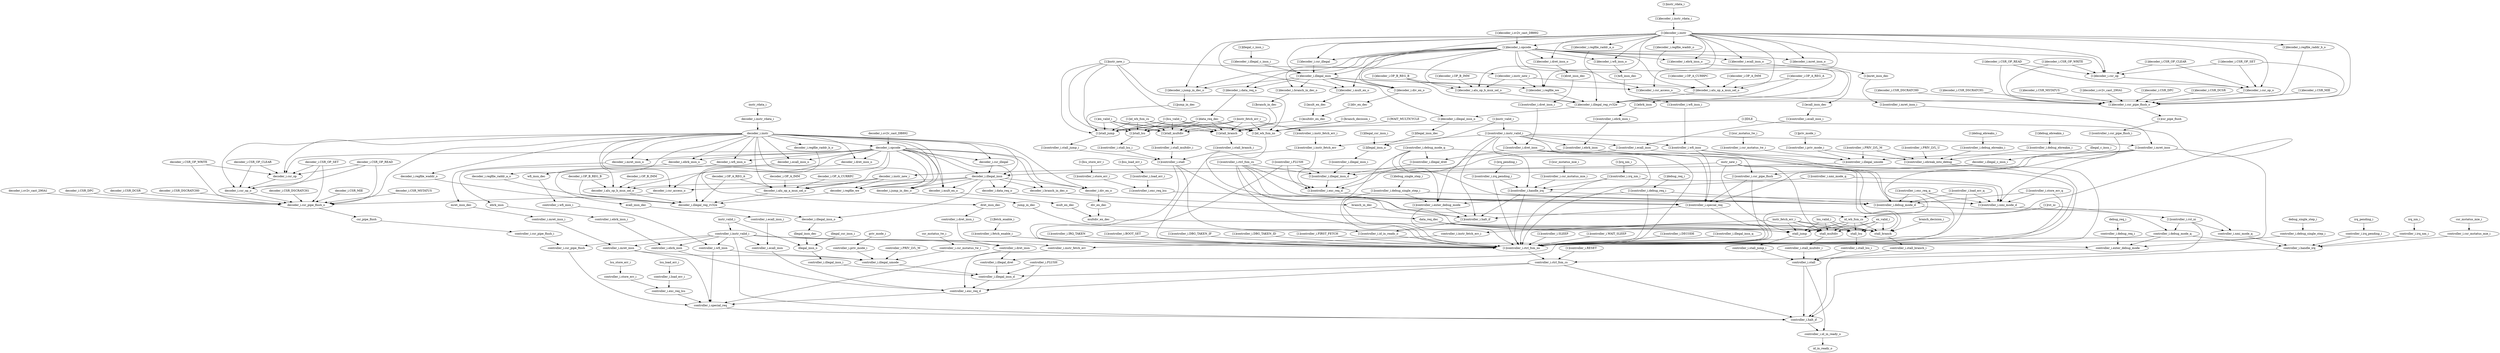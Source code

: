 strict digraph "" {
	"[1]decoder_i.regfile_waddr_o"	 [complexity=71,
		importance=0.276434041726,
		rank=0.00389343720741];
	"[1]decoder_i.illegal_reg_rv32e"	 [complexity=62,
		importance=0.274934106984,
		rank=0.00443442108039];
	"[1]decoder_i.regfile_waddr_o" -> "[1]decoder_i.illegal_reg_rv32e";
	"[1]controller_i.debug_mode_q"	 [complexity=17,
		importance=0.0498066041498,
		rank=0.00292980024411];
	"[1]controller_i.debug_mode_d"	 [complexity=15,
		importance=0.0470761135725,
		rank=0.0031384075715];
	"[1]controller_i.debug_mode_q" -> "[1]controller_i.debug_mode_d";
	"[1]controller_i.ctrl_fsm_ns"	 [complexity=28,
		importance=0.0727755193394,
		rank=0.00259912569069];
	"[1]controller_i.debug_mode_q" -> "[1]controller_i.ctrl_fsm_ns";
	"[1]controller_i.enter_debug_mode"	 [complexity=37,
		importance=0.324110128701,
		rank=0.00875973320814];
	"[1]controller_i.debug_mode_q" -> "[1]controller_i.enter_debug_mode";
	"[1]controller_i.handle_irq"	 [complexity=37,
		importance=0.245127755667,
		rank=0.00662507447749];
	"[1]controller_i.debug_mode_q" -> "[1]controller_i.handle_irq";
	"[1]controller_i.illegal_dret"	 [complexity=55,
		importance=0.258668557717,
		rank=0.00470306468576];
	"[1]controller_i.debug_mode_q" -> "[1]controller_i.illegal_dret";
	"decoder_i.OP_A_CURRPC"	 [complexity=54,
		importance=0.406688061658,
		rank=0.00753126040108];
	"decoder_i.alu_op_a_mux_sel_o"	 [complexity=42,
		importance=0.0675320164946,
		rank=0.00160790515463];
	"decoder_i.OP_A_CURRPC" -> "decoder_i.alu_op_a_mux_sel_o";
	"[1]decoder_i.csr_op"	 [complexity=60,
		importance=4.09798765953,
		rank=0.0682997943255];
	"[1]decoder_i.csr_op_o"	 [complexity=53,
		importance=1.36513318496,
		rank=0.0257572299049];
	"[1]decoder_i.csr_op" -> "[1]decoder_i.csr_op_o";
	"[1]controller_i.store_err_i"	 [complexity=45,
		importance=0.251857296783,
		rank=0.00559682881741];
	"[1]controller_i.exc_req_lsu"	 [complexity=42,
		importance=0.249613335911,
		rank=0.00594317466454];
	"[1]controller_i.store_err_i" -> "[1]controller_i.exc_req_lsu";
	multdiv_en_dec	 [complexity=15,
		importance=0.0451279390368,
		rank=0.00300852926912];
	stall_multdiv	 [complexity=13,
		importance=0.0424494781249,
		rank=0.00326534447115];
	multdiv_en_dec -> stall_multdiv;
	"decoder_i.data_req_o"	 [complexity=17,
		importance=0.0893767841277,
		rank=0.00525745788987];
	data_req_dec	 [complexity=17,
		importance=0.0876690793898,
		rank=0.00515700466999];
	"decoder_i.data_req_o" -> data_req_dec;
	"controller_i.stall"	 [complexity=8,
		importance=0.0372460388014,
		rank=0.00465575485017];
	"controller_i.id_in_ready_o"	 [complexity=0,
		importance=0.00538330832447,
		rank=0.0];
	"controller_i.stall" -> "controller_i.id_in_ready_o";
	"controller_i.halt_if"	 [complexity=3,
		importance=0.0100919367422,
		rank=0.00336397891407];
	"controller_i.stall" -> "controller_i.halt_if";
	"[1]controller_i.csr_mstatus_tw_i"	 [complexity=61,
		importance=0.262880793785,
		rank=0.00430952120959];
	"[1]controller_i.illegal_umode"	 [complexity=55,
		importance=0.260636832912,
		rank=0.0047388515075];
	"[1]controller_i.csr_mstatus_tw_i" -> "[1]controller_i.illegal_umode";
	branch_decision_i	 [complexity=15,
		importance=0.044380840393,
		rank=0.00295872269287];
	stall_branch	 [complexity=13,
		importance=0.0428848777026,
		rank=0.00329883674635];
	branch_decision_i -> stall_branch;
	"decoder_i.mret_insn_o"	 [complexity=35,
		importance=0.0583776595026,
		rank=0.00166793312865];
	mret_insn_dec	 [complexity=35,
		importance=0.0568708708538,
		rank=0.00162488202439];
	"decoder_i.mret_insn_o" -> mret_insn_dec;
	"[1]controller_i.store_err_q"	 [complexity=18,
		importance=0.0497140886166,
		rank=0.00276189381203];
	"[1]controller_i.store_err_q" -> "[1]controller_i.debug_mode_d";
	"[1]controller_i.nmi_mode_d"	 [complexity=16,
		importance=0.0387773228394,
		rank=0.00242358267747];
	"[1]controller_i.store_err_q" -> "[1]controller_i.nmi_mode_d";
	"[1]controller_i.store_err_q" -> "[1]controller_i.ctrl_fsm_ns";
	"[1]controller_i.ebrk_insn_i"	 [complexity=52,
		importance=0.25622131823,
		rank=0.00492733304288];
	"[1]controller_i.ebrk_insn"	 [complexity=49,
		importance=0.253600709998,
		rank=0.00517552469384];
	"[1]controller_i.ebrk_insn_i" -> "[1]controller_i.ebrk_insn";
	"[1]instr_valid_i"	 [complexity=19,
		importance=0.0533106417931,
		rank=0.00280582325227];
	"[1]controller_i.instr_valid_i"	 [complexity=19,
		importance=0.0518146791027,
		rank=0.00272708837383];
	"[1]instr_valid_i" -> "[1]controller_i.instr_valid_i";
	"[1]illegal_insn_o"	 [complexity=55,
		importance=0.264001673397,
		rank=0.0048000304254];
	"[1]instr_valid_i" -> "[1]illegal_insn_o";
	"[1]decoder_i.OP_B_IMM"	 [complexity=101,
		importance=10.855116156,
		rank=0.107476397584];
	"[1]decoder_i.alu_op_b_mux_sel_o"	 [complexity=71,
		importance=0.278297953675,
		rank=0.00391968948838];
	"[1]decoder_i.OP_B_IMM" -> "[1]decoder_i.alu_op_b_mux_sel_o";
	"controller_i.debug_mode_q"	 [complexity=13,
		importance=0.0448345548873,
		rank=0.00344881191441];
	"[1]controller_i.debug_mode_d" -> "controller_i.debug_mode_q";
	"decoder_i.CSR_DSCRATCH0"	 [complexity=28,
		importance=0.0622972010066,
		rank=0.00222490003595];
	"decoder_i.csr_pipe_flush_o"	 [complexity=16,
		importance=0.0608012383162,
		rank=0.00380007739476];
	"decoder_i.CSR_DSCRATCH0" -> "decoder_i.csr_pipe_flush_o";
	"decoder_i.CSR_DSCRATCH1"	 [complexity=28,
		importance=0.0622972010066,
		rank=0.00222490003595];
	"decoder_i.CSR_DSCRATCH1" -> "decoder_i.csr_pipe_flush_o";
	id_in_ready_o	 [complexity=0,
		importance=0.00227400324156,
		rank=0.0];
	"controller_i.store_err_i"	 [complexity=16,
		importance=0.0403527484898,
		rank=0.00252204678062];
	"controller_i.exc_req_lsu"	 [complexity=13,
		importance=0.0381087876174,
		rank=0.00293144520134];
	"controller_i.store_err_i" -> "controller_i.exc_req_lsu";
	"[1]controller_i.instr_valid_i" -> "[1]controller_i.ebrk_insn";
	"[1]controller_i.halt_if"	 [complexity=32,
		importance=0.08059345284,
		rank=0.00251854540125];
	"[1]controller_i.instr_valid_i" -> "[1]controller_i.halt_if";
	"[1]controller_i.instr_valid_i" -> "[1]controller_i.ctrl_fsm_ns";
	"[1]controller_i.wfi_insn"	 [complexity=61,
		importance=0.263505436661,
		rank=0.00431976125674];
	"[1]controller_i.instr_valid_i" -> "[1]controller_i.wfi_insn";
	"[1]controller_i.instr_valid_i" -> "[1]controller_i.enter_debug_mode";
	"[1]controller_i.ecall_insn"	 [complexity=49,
		importance=0.253600709998,
		rank=0.00517552469384];
	"[1]controller_i.instr_valid_i" -> "[1]controller_i.ecall_insn";
	"[1]controller_i.csr_pipe_flush"	 [complexity=42,
		importance=0.251022922946,
		rank=0.00597673626062];
	"[1]controller_i.instr_valid_i" -> "[1]controller_i.csr_pipe_flush";
	"[1]controller_i.instr_fetch_err"	 [complexity=49,
		importance=0.253058079335,
		rank=0.00516445059867];
	"[1]controller_i.instr_valid_i" -> "[1]controller_i.instr_fetch_err";
	"[1]controller_i.mret_insn"	 [complexity=16,
		importance=0.0499447173213,
		rank=0.00312154483258];
	"[1]controller_i.instr_valid_i" -> "[1]controller_i.mret_insn";
	"[1]controller_i.dret_insn"	 [complexity=16,
		importance=0.0499447173213,
		rank=0.00312154483258];
	"[1]controller_i.instr_valid_i" -> "[1]controller_i.dret_insn";
	"[1]decoder_i.illegal_insn"	 [complexity=45,
		importance=0.261868937371,
		rank=0.00581930971935];
	"[1]decoder_i.regfile_we"	 [complexity=71,
		importance=0.276916808903,
		rank=0.00390023674512];
	"[1]decoder_i.illegal_insn" -> "[1]decoder_i.regfile_we";
	"[1]decoder_i.csr_access_o"	 [complexity=53,
		importance=0.81863736945,
		rank=0.0154459881028];
	"[1]decoder_i.illegal_insn" -> "[1]decoder_i.csr_access_o";
	"[1]decoder_i.branch_in_dec_o"	 [complexity=44,
		importance=0.258442661849,
		rank=0.0058736968602];
	"[1]decoder_i.illegal_insn" -> "[1]decoder_i.branch_in_dec_o";
	"[1]decoder_i.illegal_insn_o"	 [complexity=59,
		importance=0.269902936269,
		rank=0.00457462603845];
	"[1]decoder_i.illegal_insn" -> "[1]decoder_i.illegal_insn_o";
	"[1]decoder_i.jump_in_dec_o"	 [complexity=44,
		importance=0.258210386909,
		rank=0.00586841788428];
	"[1]decoder_i.illegal_insn" -> "[1]decoder_i.jump_in_dec_o";
	"[1]decoder_i.mult_en_o"	 [complexity=47,
		importance=0.26073560885,
		rank=0.00554756614575];
	"[1]decoder_i.illegal_insn" -> "[1]decoder_i.mult_en_o";
	"[1]decoder_i.data_req_o"	 [complexity=46,
		importance=0.512385880715,
		rank=0.0111388234938];
	"[1]decoder_i.illegal_insn" -> "[1]decoder_i.data_req_o";
	"[1]decoder_i.div_en_o"	 [complexity=47,
		importance=0.26073560885,
		rank=0.00554756614575];
	"[1]decoder_i.illegal_insn" -> "[1]decoder_i.div_en_o";
	"controller_i.special_req"	 [complexity=6,
		importance=0.0355843721985,
		rank=0.00593072869974];
	"controller_i.exc_req_lsu" -> "controller_i.special_req";
	"controller_i.instr_valid_i"	 [complexity=13,
		importance=0.0439740260915,
		rank=0.00338261739165];
	"controller_i.wfi_insn"	 [complexity=32,
		importance=0.0520008883676,
		rank=0.00162502776149];
	"controller_i.instr_valid_i" -> "controller_i.wfi_insn";
	"controller_i.enter_debug_mode"	 [complexity=8,
		importance=0.04210406431,
		rank=0.00526300803875];
	"controller_i.instr_valid_i" -> "controller_i.enter_debug_mode";
	"controller_i.csr_pipe_flush"	 [complexity=13,
		importance=0.0395183746527,
		rank=0.00303987497328];
	"controller_i.instr_valid_i" -> "controller_i.csr_pipe_flush";
	"controller_i.ecall_insn"	 [complexity=20,
		importance=0.0420961617047,
		rank=0.00210480808523];
	"controller_i.instr_valid_i" -> "controller_i.ecall_insn";
	"controller_i.mret_insn"	 [complexity=32,
		importance=0.0520008883676,
		rank=0.00162502776149];
	"controller_i.instr_valid_i" -> "controller_i.mret_insn";
	"controller_i.ebrk_insn"	 [complexity=20,
		importance=0.0420961617047,
		rank=0.00210480808523];
	"controller_i.instr_valid_i" -> "controller_i.ebrk_insn";
	"controller_i.dret_insn"	 [complexity=29,
		importance=0.0500326131719,
		rank=0.00172526252317];
	"controller_i.instr_valid_i" -> "controller_i.dret_insn";
	"controller_i.instr_valid_i" -> "controller_i.halt_if";
	"controller_i.instr_fetch_err"	 [complexity=20,
		importance=0.0415535310412,
		rank=0.00207767655206];
	"controller_i.instr_valid_i" -> "controller_i.instr_fetch_err";
	"controller_i.ebrk_insn_i"	 [complexity=23,
		importance=0.0447167699364,
		rank=0.00194420738854];
	"controller_i.ebrk_insn_i" -> "controller_i.ebrk_insn";
	"controller_i.csr_mstatus_mie_i"	 [complexity=14,
		importance=0.0358671682461,
		rank=0.00256194058901];
	"controller_i.handle_irq"	 [complexity=8,
		importance=0.0336232073737,
		rank=0.00420290092171];
	"controller_i.csr_mstatus_mie_i" -> "controller_i.handle_irq";
	"[1]controller_i.RESET"	 [complexity=28,
		importance=0.0576010532699,
		rank=0.00205718047393];
	"controller_i.ctrl_fsm_cs"	 [complexity=26,
		importance=0.0561050905795,
		rank=0.00215788809921];
	"[1]controller_i.RESET" -> "controller_i.ctrl_fsm_cs";
	"decoder_i.csr_illegal"	 [complexity=18,
		importance=0.0518711777263,
		rank=0.0028817320959];
	"decoder_i.illegal_insn"	 [complexity=16,
		importance=0.0503643890774,
		rank=0.00314777431734];
	"decoder_i.csr_illegal" -> "decoder_i.illegal_insn";
	"[1]instr_rdata_i"	 [complexity=25,
		importance=0.0643662764219,
		rank=0.00257465105688];
	"[1]decoder_i.instr_rdata_i"	 [complexity=25,
		importance=0.0628703137315,
		rank=0.00251481254926];
	"[1]instr_rdata_i" -> "[1]decoder_i.instr_rdata_i";
	"[1]instr_new_i"	 [complexity=44,
		importance=0.255660123741,
		rank=0.00581045735774];
	"[1]stall_multdiv"	 [complexity=42,
		importance=0.253954026418,
		rank=0.00604652443853];
	"[1]instr_new_i" -> "[1]stall_multdiv";
	"[1]decoder_i.instr_new_i"	 [complexity=74,
		importance=1.67132305306,
		rank=0.022585446663];
	"[1]instr_new_i" -> "[1]decoder_i.instr_new_i";
	"[1]stall_lsu"	 [complexity=42,
		importance=0.253372563782,
		rank=0.00603268009005];
	"[1]instr_new_i" -> "[1]stall_lsu";
	"[1]stall_jump"	 [complexity=42,
		importance=0.25416416105,
		rank=0.00605152764405];
	"[1]instr_new_i" -> "[1]stall_jump";
	"[1]id_wb_fsm_ns"	 [complexity=16,
		importance=0.0932858301382,
		rank=0.00583036438364];
	"[1]instr_new_i" -> "[1]id_wb_fsm_ns";
	"[1]stall_branch"	 [complexity=42,
		importance=0.254389425996,
		rank=0.00605689109514];
	"[1]instr_new_i" -> "[1]stall_branch";
	"controller_i.stall_branch_i"	 [complexity=13,
		importance=0.040122944355,
		rank=0.003086380335];
	"controller_i.stall_branch_i" -> "controller_i.stall";
	"[1]controller_i.mret_insn_i"	 [complexity=19,
		importance=0.052565325553,
		rank=0.00276659608174];
	"[1]controller_i.mret_insn_i" -> "[1]controller_i.mret_insn";
	"[1]decoder_i.OP_A_CURRPC"	 [complexity=83,
		importance=1.67571535142,
		rank=0.0201893415834];
	"[1]decoder_i.alu_op_a_mux_sel_o"	 [complexity=71,
		importance=0.279036564788,
		rank=0.0039300924618];
	"[1]decoder_i.OP_A_CURRPC" -> "[1]decoder_i.alu_op_a_mux_sel_o";
	"decoder_i.div_en_o"	 [complexity=18,
		importance=0.049231060557,
		rank=0.00273505891983];
	div_en_dec	 [complexity=18,
		importance=0.0474929823399,
		rank=0.00263849901888];
	"decoder_i.div_en_o" -> div_en_dec;
	"decoder_i.CSR_OP_CLEAR"	 [complexity=33,
		importance=0.92691539782,
		rank=0.0280883453885];
	"decoder_i.csr_op"	 [complexity=31,
		importance=0.92541943513,
		rank=0.0298522398429];
	"decoder_i.CSR_OP_CLEAR" -> "decoder_i.csr_op";
	"decoder_i.csr_op_o"	 [complexity=24,
		importance=0.307610443491,
		rank=0.0128171018121];
	"decoder_i.CSR_OP_CLEAR" -> "decoder_i.csr_op_o";
	debug_req_i	 [complexity=13,
		importance=0.0458439878729,
		rank=0.00352646060561];
	"controller_i.debug_req_i"	 [complexity=13,
		importance=0.0443480251825,
		rank=0.0034113865525];
	debug_req_i -> "controller_i.debug_req_i";
	"[1]controller_i.stall_multdiv_i"	 [complexity=42,
		importance=0.251482403228,
		rank=0.00598767626733];
	"[1]stall_multdiv" -> "[1]controller_i.stall_multdiv_i";
	"[1]mret_insn_dec"	 [complexity=19,
		importance=0.0548146998074,
		rank=0.00288498420039];
	"[1]mret_insn_dec" -> "[1]controller_i.mret_insn_i";
	"[1]controller_i.ctrl_fsm_cs"	 [complexity=16,
		importance=0.1989966223,
		rank=0.0124372888938];
	"[1]controller_i.ctrl_fsm_cs" -> "[1]controller_i.debug_mode_d";
	"[1]controller_i.ctrl_fsm_cs" -> "[1]controller_i.nmi_mode_d";
	"[1]controller_i.ctrl_fsm_cs" -> "[1]controller_i.halt_if";
	"[1]controller_i.ctrl_fsm_cs" -> "[1]controller_i.ctrl_fsm_ns";
	"[1]controller_i.exc_req_d"	 [complexity=42,
		importance=0.250732106249,
		rank=0.00596981205356];
	"[1]controller_i.ctrl_fsm_cs" -> "[1]controller_i.exc_req_d";
	"[1]controller_i.illegal_insn_d"	 [complexity=49,
		importance=0.256917470863,
		rank=0.00524321369107];
	"[1]controller_i.ctrl_fsm_cs" -> "[1]controller_i.illegal_insn_d";
	"[1]controller_i.debug_req_i"	 [complexity=17,
		importance=0.0963961880175,
		rank=0.00567036400103];
	"[1]controller_i.debug_req_i" -> "[1]controller_i.debug_mode_d";
	"[1]controller_i.debug_req_i" -> "[1]controller_i.ctrl_fsm_ns";
	"[1]controller_i.debug_req_i" -> "[1]controller_i.enter_debug_mode";
	"[1]controller_i.dret_insn_i"	 [complexity=19,
		importance=0.052565325553,
		rank=0.00276659608174];
	"[1]controller_i.dret_insn_i" -> "[1]controller_i.dret_insn";
	"controller_i.illegal_umode"	 [complexity=26,
		importance=0.0491322846189,
		rank=0.00188970325457];
	"controller_i.wfi_insn" -> "controller_i.illegal_umode";
	"controller_i.wfi_insn" -> "controller_i.special_req";
	"controller_i.illegal_insn_d"	 [complexity=20,
		importance=0.0454129225692,
		rank=0.00227064612846];
	"controller_i.illegal_umode" -> "controller_i.illegal_insn_d";
	"controller_i.wfi_insn_i"	 [complexity=35,
		importance=0.0546214965994,
		rank=0.00156061418855];
	"controller_i.wfi_insn_i" -> "controller_i.wfi_insn";
	"decoder_i.csr_op" -> "decoder_i.csr_op_o";
	"[1]decoder_i.ebrk_insn_o"	 [complexity=52,
		importance=0.259977481133,
		rank=0.00499956694487];
	"[1]ebrk_insn"	 [complexity=52,
		importance=0.258470692484,
		rank=0.00497059024008];
	"[1]decoder_i.ebrk_insn_o" -> "[1]ebrk_insn";
	"[1]decoder_i.illegal_c_insn_i"	 [complexity=46,
		importance=0.264112898243,
		rank=0.00574158474442];
	"[1]decoder_i.illegal_c_insn_i" -> "[1]decoder_i.illegal_insn";
	"[1]decoder_i.CSR_OP_CLEAR"	 [complexity=62,
		importance=4.09948362222,
		rank=0.0661207035842];
	"[1]decoder_i.CSR_OP_CLEAR" -> "[1]decoder_i.csr_op";
	"[1]decoder_i.CSR_OP_CLEAR" -> "[1]decoder_i.csr_op_o";
	"[1]illegal_c_insn_i"	 [complexity=46,
		importance=0.265608860934,
		rank=0.00577410567247];
	"[1]illegal_c_insn_i" -> "[1]decoder_i.illegal_c_insn_i";
	"controller_i.nmi_mode_q"	 [complexity=14,
		importance=0.0364142793355,
		rank=0.00260101995254];
	"[1]controller_i.nmi_mode_d" -> "controller_i.nmi_mode_q";
	div_en_dec -> multdiv_en_dec;
	"[1]decoder_i.regfile_we" -> "[1]decoder_i.illegal_reg_rv32e";
	"[1]csr_mstatus_tw_i"	 [complexity=61,
		importance=0.264376756475,
		rank=0.00433404518812];
	"[1]csr_mstatus_tw_i" -> "[1]controller_i.csr_mstatus_tw_i";
	"[1]decoder_i.instr_new_i" -> "[1]decoder_i.regfile_we";
	"[1]decoder_i.instr_new_i" -> "[1]decoder_i.alu_op_a_mux_sel_o";
	"[1]decoder_i.instr_new_i" -> "[1]decoder_i.alu_op_b_mux_sel_o";
	"decoder_i.illegal_reg_rv32e"	 [complexity=33,
		importance=0.0634295586907,
		rank=0.00192210783911];
	"decoder_i.illegal_insn_o"	 [complexity=30,
		importance=0.0583983879751,
		rank=0.0019466129325];
	"decoder_i.illegal_reg_rv32e" -> "decoder_i.illegal_insn_o";
	"[1]WAIT_MULTICYCLE"	 [complexity=26,
		importance=0.374639283243,
		rank=0.0144092032017];
	"[1]WAIT_MULTICYCLE" -> "[1]id_wb_fsm_ns";
	"[1]decoder_i.csr_pipe_flush_o"	 [complexity=45,
		importance=0.27230578661,
		rank=0.00605123970244];
	"[1]decoder_i.csr_access_o" -> "[1]decoder_i.csr_pipe_flush_o";
	"[1]ecall_insn_dec"	 [complexity=52,
		importance=0.258470692484,
		rank=0.00497059024008];
	"[1]controller_i.ecall_insn_i"	 [complexity=52,
		importance=0.25622131823,
		rank=0.00492733304288];
	"[1]ecall_insn_dec" -> "[1]controller_i.ecall_insn_i";
	"[1]decoder_i.CSR_OP_WRITE"	 [complexity=62,
		importance=4.09948362222,
		rank=0.0661207035842];
	"[1]decoder_i.CSR_OP_WRITE" -> "[1]decoder_i.csr_op";
	"[1]decoder_i.CSR_OP_WRITE" -> "[1]decoder_i.csr_pipe_flush_o";
	"[1]controller_i.stall"	 [complexity=37,
		importance=0.248750587095,
		rank=0.0067229888404];
	"[1]controller_i.stall" -> "[1]controller_i.halt_if";
	"[1]controller_i.stall" -> "[1]controller_i.ctrl_fsm_ns";
	"[1]controller_i.id_in_ready_o"	 [complexity=29,
		importance=0.0758848244223,
		rank=0.00261671808353];
	"[1]controller_i.stall" -> "[1]controller_i.id_in_ready_o";
	"decoder_i.regfile_waddr_o"	 [complexity=42,
		importance=0.0649294934323,
		rank=0.00154594031982];
	"decoder_i.regfile_waddr_o" -> "decoder_i.illegal_reg_rv32e";
	"[1]decoder_i.regfile_raddr_a_o"	 [complexity=71,
		importance=0.276434041726,
		rank=0.00389343720741];
	"[1]decoder_i.regfile_raddr_a_o" -> "[1]decoder_i.illegal_reg_rv32e";
	"[1]branch_in_dec"	 [complexity=44,
		importance=0.256737838967,
		rank=0.00583495088561];
	"[1]decoder_i.branch_in_dec_o" -> "[1]branch_in_dec";
	"[1]controller_i.special_req"	 [complexity=35,
		importance=0.247088920492,
		rank=0.00705968344263];
	"[1]controller_i.exc_req_lsu" -> "[1]controller_i.special_req";
	"[1]controller_i.stall_branch_i"	 [complexity=42,
		importance=0.251627492648,
		rank=0.00599113077734];
	"[1]controller_i.stall_branch_i" -> "[1]controller_i.stall";
	"[1]controller_i.IRQ_TAKEN"	 [complexity=34,
		importance=0.219822520709,
		rank=0.00646536825613];
	"[1]controller_i.IRQ_TAKEN" -> "[1]controller_i.ctrl_fsm_ns";
	"controller_i.enter_debug_mode" -> "controller_i.halt_if";
	illegal_csr_insn_i	 [complexity=30,
		importance=0.053993087794,
		rank=0.00179976959313];
	illegal_insn_o	 [complexity=26,
		importance=0.0524971251036,
		rank=0.00201912019629];
	illegal_csr_insn_i -> illegal_insn_o;
	"[1]controller_i.stall_lsu_i"	 [complexity=42,
		importance=0.251288575475,
		rank=0.00598306132083];
	"[1]stall_lsu" -> "[1]controller_i.stall_lsu_i";
	"[1]controller_i.ebrk_insn" -> "[1]controller_i.ctrl_fsm_ns";
	"[1]controller_i.ebrk_insn" -> "[1]controller_i.exc_req_d";
	mult_en_dec	 [complexity=18,
		importance=0.0474929823399,
		rank=0.00263849901888];
	mult_en_dec -> multdiv_en_dec;
	"[1]decoder_i.illegal_reg_rv32e" -> "[1]decoder_i.illegal_insn_o";
	"[1]controller_i.BOOT_SET"	 [complexity=30,
		importance=0.0742714820298,
		rank=0.00247571606766];
	"[1]controller_i.BOOT_SET" -> "[1]controller_i.ctrl_fsm_ns";
	"[1]controller_i.illegal_insn_i"	 [complexity=55,
		importance=0.260275557771,
		rank=0.00473228286856];
	"[1]illegal_insn_o" -> "[1]controller_i.illegal_insn_i";
	id_wb_fsm_cs	 [complexity=14,
		importance=0.0892629783893,
		rank=0.00637592702781];
	stall_lsu	 [complexity=13,
		importance=0.0418680154889,
		rank=0.00322061657607];
	id_wb_fsm_cs -> stall_lsu;
	stall_jump	 [complexity=13,
		importance=0.0426596127569,
		rank=0.0032815086736];
	id_wb_fsm_cs -> stall_jump;
	id_wb_fsm_cs -> stall_branch;
	id_wb_fsm_cs -> stall_multdiv;
	"[1]branch_decision_i"	 [complexity=44,
		importance=0.255885388686,
		rank=0.0058155770156];
	"[1]branch_decision_i" -> "[1]id_wb_fsm_ns";
	"[1]branch_decision_i" -> "[1]stall_branch";
	"[1]decoder_i.OP_A_IMM"	 [complexity=77,
		importance=0.838605657055,
		rank=0.0108909825592];
	"[1]decoder_i.OP_A_IMM" -> "[1]decoder_i.alu_op_a_mux_sel_o";
	"controller_i.csr_pipe_flush" -> "controller_i.special_req";
	"[1]controller_i.priv_mode_i"	 [complexity=37,
		importance=0.0801306281587,
		rank=0.00216569265294];
	"[1]controller_i.priv_mode_i" -> "[1]controller_i.illegal_umode";
	"[1]controller_i.ebreak_into_debug"	 [complexity=30,
		importance=0.0778866672862,
		rank=0.00259622224287];
	"[1]controller_i.priv_mode_i" -> "[1]controller_i.ebreak_into_debug";
	"decoder_i.OP_B_IMM"	 [complexity=72,
		importance=2.60643877256,
		rank=0.0362005385078];
	"decoder_i.alu_op_b_mux_sel_o"	 [complexity=42,
		importance=0.0667934053814,
		rank=0.00159031917575];
	"decoder_i.OP_B_IMM" -> "decoder_i.alu_op_b_mux_sel_o";
	"controller_i.debug_mode_q" -> "controller_i.enter_debug_mode";
	"controller_i.illegal_dret"	 [complexity=26,
		importance=0.0471640094231,
		rank=0.00181400036243];
	"controller_i.debug_mode_q" -> "controller_i.illegal_dret";
	"controller_i.debug_mode_q" -> "controller_i.handle_irq";
	"[1]decoder_i.CSR_MIE"	 [complexity=51,
		importance=0.2738017493,
		rank=0.00536866175098];
	"[1]decoder_i.CSR_MIE" -> "[1]decoder_i.csr_pipe_flush_o";
	"decoder_i.instr_rdata_i"	 [complexity=24,
		importance=0.0584200030015,
		rank=0.00243416679173];
	"decoder_i.instr"	 [complexity=22,
		importance=0.0565500412201,
		rank=0.00257045641909];
	"decoder_i.instr_rdata_i" -> "decoder_i.instr";
	"[1]decoder_i.dret_insn_o"	 [complexity=19,
		importance=0.0563214884563,
		rank=0.00296428886612];
	"[1]dret_insn_dec"	 [complexity=19,
		importance=0.0548146998074,
		rank=0.00288498420039];
	"[1]decoder_i.dret_insn_o" -> "[1]dret_insn_dec";
	"[1]controller_i.illegal_umode" -> "[1]controller_i.illegal_insn_d";
	"[1]IDLE"	 [complexity=22,
		importance=0.188067622967,
		rank=0.00854852831667];
	"[1]IDLE" -> id_wb_fsm_cs;
	"[1]IDLE" -> "[1]id_wb_fsm_ns";
	"[1]id_wb_fsm_cs"	 [complexity=43,
		importance=0.512272074976,
		rank=0.0119133040692];
	"[1]id_wb_fsm_cs" -> "[1]stall_multdiv";
	"[1]id_wb_fsm_cs" -> "[1]stall_lsu";
	"[1]id_wb_fsm_cs" -> "[1]stall_jump";
	"[1]id_wb_fsm_cs" -> "[1]id_wb_fsm_ns";
	"[1]id_wb_fsm_cs" -> "[1]stall_branch";
	instr_fetch_err_i	 [complexity=15,
		importance=0.0441555754473,
		rank=0.00294370502982];
	instr_fetch_err_i -> stall_lsu;
	instr_fetch_err_i -> stall_jump;
	"controller_i.instr_fetch_err_i"	 [complexity=23,
		importance=0.043088862057,
		rank=0.00187342878509];
	instr_fetch_err_i -> "controller_i.instr_fetch_err_i";
	instr_fetch_err_i -> stall_branch;
	instr_fetch_err_i -> stall_multdiv;
	illegal_insn_dec	 [complexity=30,
		importance=0.0554616923298,
		rank=0.00184872307766];
	"decoder_i.illegal_insn_o" -> illegal_insn_dec;
	"[1]controller_i.instr_fetch_err_i"	 [complexity=52,
		importance=0.25459341035,
		rank=0.00489602712212];
	"[1]controller_i.instr_fetch_err_i" -> "[1]controller_i.instr_fetch_err";
	"decoder_i.OP_A_REG_A"	 [complexity=60,
		importance=3.17550073794,
		rank=0.052925012299];
	"decoder_i.OP_A_REG_A" -> "decoder_i.illegal_reg_rv32e";
	"decoder_i.OP_A_REG_A" -> "decoder_i.alu_op_a_mux_sel_o";
	"[1]controller_i.PRIV_LVL_U"	 [complexity=37,
		importance=0.0793826299767,
		rank=0.00214547648586];
	"[1]controller_i.PRIV_LVL_U" -> "[1]controller_i.ebreak_into_debug";
	"[1]controller_i.halt_if" -> "[1]controller_i.id_in_ready_o";
	lsu_load_err_i	 [complexity=16,
		importance=0.0414747120893,
		rank=0.00259216950558];
	"controller_i.load_err_i"	 [complexity=16,
		importance=0.0399787493988,
		rank=0.00249867183743];
	lsu_load_err_i -> "controller_i.load_err_i";
	"[1]illegal_csr_insn_i"	 [complexity=59,
		importance=0.265497636087,
		rank=0.00449995993369];
	"[1]illegal_csr_insn_i" -> "[1]illegal_insn_o";
	"controller_i.FLUSH"	 [complexity=26,
		importance=0.0469088852596,
		rank=0.0018041878946];
	"controller_i.FLUSH" -> "controller_i.illegal_insn_d";
	"controller_i.exc_req_d"	 [complexity=13,
		importance=0.0392275579559,
		rank=0.00301750445815];
	"controller_i.FLUSH" -> "controller_i.exc_req_d";
	"[1]controller_i.PRIV_LVL_M"	 [complexity=37,
		importance=0.0793826299767,
		rank=0.00214547648586];
	"[1]controller_i.PRIV_LVL_M" -> "[1]controller_i.illegal_umode";
	"[1]controller_i.PRIV_LVL_M" -> "[1]controller_i.ebreak_into_debug";
	jump_in_dec	 [complexity=15,
		importance=0.0450056892497,
		rank=0.00300037928331];
	jump_in_dec -> stall_jump;
	csr_mstatus_tw_i	 [complexity=32,
		importance=0.0528722081818,
		rank=0.00165225650568];
	"controller_i.csr_mstatus_tw_i"	 [complexity=32,
		importance=0.0513762454913,
		rank=0.0016055076716];
	csr_mstatus_tw_i -> "controller_i.csr_mstatus_tw_i";
	"controller_i.illegal_dret" -> "controller_i.illegal_insn_d";
	"[1]decoder_i.CSR_OP_READ"	 [complexity=62,
		importance=4.09948362222,
		rank=0.0661207035842];
	"[1]decoder_i.CSR_OP_READ" -> "[1]decoder_i.csr_op";
	"[1]decoder_i.CSR_OP_READ" -> "[1]decoder_i.csr_pipe_flush_o";
	"[1]decoder_i.CSR_OP_READ" -> "[1]decoder_i.csr_op_o";
	"[1]controller_i.ctrl_fsm_ns" -> "controller_i.ctrl_fsm_cs";
	"[1]controller_i.wfi_insn" -> "[1]controller_i.illegal_umode";
	"[1]controller_i.wfi_insn" -> "[1]controller_i.ctrl_fsm_ns";
	"[1]controller_i.wfi_insn" -> "[1]controller_i.special_req";
	"controller_i.ecall_insn" -> "controller_i.exc_req_d";
	"[1]dret_insn_dec" -> "[1]controller_i.dret_insn_i";
	"[1]controller_i.exc_req_q"	 [complexity=18,
		importance=0.0495960220071,
		rank=0.00275533455595];
	"[1]controller_i.exc_req_q" -> "[1]controller_i.debug_mode_d";
	"[1]controller_i.exc_req_q" -> "[1]controller_i.nmi_mode_d";
	"[1]controller_i.exc_req_q" -> "[1]controller_i.ctrl_fsm_ns";
	"[1]lsu_valid_i"	 [complexity=46,
		importance=0.255660123741,
		rank=0.00555782877697];
	"[1]lsu_valid_i" -> "[1]stall_multdiv";
	"[1]lsu_valid_i" -> "[1]stall_lsu";
	"[1]lsu_valid_i" -> "[1]stall_jump";
	"[1]lsu_valid_i" -> "[1]id_wb_fsm_ns";
	"[1]lsu_valid_i" -> "[1]stall_branch";
	"[1]decoder_i.CSR_DSCRATCH0"	 [complexity=57,
		importance=0.2738017493,
		rank=0.0048035394614];
	"[1]decoder_i.CSR_DSCRATCH0" -> "[1]decoder_i.csr_pipe_flush_o";
	"[1]decoder_i.CSR_DSCRATCH1"	 [complexity=57,
		importance=0.2738017493,
		rank=0.0048035394614];
	"[1]decoder_i.CSR_DSCRATCH1" -> "[1]decoder_i.csr_pipe_flush_o";
	"[1]fetch_enable_i"	 [complexity=29,
		importance=0.0765154429023,
		rank=0.00263846354835];
	"[1]controller_i.fetch_enable_i"	 [complexity=29,
		importance=0.0750194802118,
		rank=0.00258687862799];
	"[1]fetch_enable_i" -> "[1]controller_i.fetch_enable_i";
	instr_valid_i	 [complexity=13,
		importance=0.0454699887819,
		rank=0.00349769144476];
	instr_valid_i -> "controller_i.instr_valid_i";
	instr_valid_i -> illegal_insn_o;
	"[1]decoder_i.CSR_OP_SET"	 [complexity=62,
		importance=4.09948362222,
		rank=0.0661207035842];
	"[1]decoder_i.CSR_OP_SET" -> "[1]decoder_i.csr_op";
	"[1]decoder_i.CSR_OP_SET" -> "[1]decoder_i.csr_pipe_flush_o";
	"[1]decoder_i.CSR_OP_SET" -> "[1]decoder_i.csr_op_o";
	"[1]data_req_dec"	 [complexity=46,
		importance=0.510678175977,
		rank=0.0111016994778];
	"[1]data_req_dec" -> "[1]stall_multdiv";
	"[1]data_req_dec" -> "[1]stall_lsu";
	"[1]data_req_dec" -> "[1]stall_jump";
	"[1]data_req_dec" -> "[1]id_wb_fsm_ns";
	"[1]data_req_dec" -> "[1]stall_branch";
	"[1]controller_i.exc_req_d" -> "[1]controller_i.special_req";
	"[1]controller_i.enter_debug_mode" -> "[1]controller_i.halt_if";
	"[1]controller_i.enter_debug_mode" -> "[1]controller_i.ctrl_fsm_ns";
	"decoder_i.CSR_OP_WRITE"	 [complexity=33,
		importance=0.92691539782,
		rank=0.0280883453885];
	"decoder_i.CSR_OP_WRITE" -> "decoder_i.csr_op";
	"decoder_i.CSR_OP_WRITE" -> "decoder_i.csr_pipe_flush_o";
	instr_new_i	 [complexity=15,
		importance=0.0441555754473,
		rank=0.00294370502982];
	instr_new_i -> stall_lsu;
	instr_new_i -> stall_jump;
	"decoder_i.instr_new_i"	 [complexity=45,
		importance=0.402295763304,
		rank=0.0089399058512];
	instr_new_i -> "decoder_i.instr_new_i";
	instr_new_i -> stall_branch;
	instr_new_i -> stall_multdiv;
	"[1]irq_nm_i"	 [complexity=43,
		importance=0.24886767923,
		rank=0.00578762044721];
	"[1]controller_i.irq_nm_i"	 [complexity=43,
		importance=0.24737171654,
		rank=0.0057528306172];
	"[1]irq_nm_i" -> "[1]controller_i.irq_nm_i";
	"[1]illegal_insn_dec"	 [complexity=59,
		importance=0.266966240623,
		rank=0.00452485153599];
	"[1]illegal_insn_dec" -> "[1]illegal_insn_o";
	"controller_i.stall_lsu_i"	 [complexity=13,
		importance=0.0397840271816,
		rank=0.0030603097832];
	stall_lsu -> "controller_i.stall_lsu_i";
	"decoder_i.alu_op_b_mux_sel_o" -> "decoder_i.illegal_reg_rv32e";
	"controller_i.mret_insn_i"	 [complexity=35,
		importance=0.0546214965994,
		rank=0.00156061418855];
	"controller_i.mret_insn_i" -> "controller_i.mret_insn";
	"decoder_i.CSR_OP_SET"	 [complexity=33,
		importance=0.92691539782,
		rank=0.0280883453885];
	"decoder_i.CSR_OP_SET" -> "decoder_i.csr_op";
	"decoder_i.CSR_OP_SET" -> "decoder_i.csr_op_o";
	"decoder_i.CSR_OP_SET" -> "decoder_i.csr_pipe_flush_o";
	"[1]controller_i.DBG_TAKEN_IF"	 [complexity=34,
		importance=0.219822520709,
		rank=0.00646536825613];
	"[1]controller_i.DBG_TAKEN_IF" -> "[1]controller_i.ctrl_fsm_ns";
	"[1]controller_i.DBG_TAKEN_ID"	 [complexity=30,
		importance=0.0742714820298,
		rank=0.00247571606766];
	"[1]controller_i.DBG_TAKEN_ID" -> "[1]controller_i.ctrl_fsm_ns";
	"[1]controller_i.FIRST_FETCH"	 [complexity=32,
		importance=0.147047001369,
		rank=0.00459521879279];
	"[1]controller_i.FIRST_FETCH" -> "[1]controller_i.ctrl_fsm_ns";
	"[1]controller_i.debug_ebreaku_i"	 [complexity=37,
		importance=0.0801306281587,
		rank=0.00216569265294];
	"[1]controller_i.debug_ebreaku_i" -> "[1]controller_i.ebreak_into_debug";
	"[1]decoder_i.regfile_raddr_b_o"	 [complexity=71,
		importance=0.276434041726,
		rank=0.00389343720741];
	"[1]decoder_i.regfile_raddr_b_o" -> "[1]decoder_i.illegal_reg_rv32e";
	"[1]csr_mstatus_mie_i"	 [complexity=43,
		importance=0.24886767923,
		rank=0.00578762044721];
	"[1]controller_i.csr_mstatus_mie_i"	 [complexity=43,
		importance=0.24737171654,
		rank=0.0057528306172];
	"[1]csr_mstatus_mie_i" -> "[1]controller_i.csr_mstatus_mie_i";
	"[1]branch_in_dec" -> "[1]stall_branch";
	"decoder_i.csr_op_o" -> "decoder_i.csr_pipe_flush_o";
	"[1]decoder_i.illegal_insn_o" -> "[1]illegal_insn_dec";
	branch_in_dec	 [complexity=15,
		importance=0.0452332906733,
		rank=0.00301555271156];
	branch_in_dec -> stall_branch;
	"[1]jump_in_dec"	 [complexity=44,
		importance=0.256510237543,
		rank=0.00582977812598];
	"[1]decoder_i.jump_in_dec_o" -> "[1]jump_in_dec";
	"controller_i.illegal_insn_d" -> "controller_i.exc_req_d";
	"[1]controller_i.stall_jump_i"	 [complexity=42,
		importance=0.251552412029,
		rank=0.00598934314355];
	"[1]stall_jump" -> "[1]controller_i.stall_jump_i";
	data_req_dec -> stall_lsu;
	data_req_dec -> stall_jump;
	data_req_dec -> stall_branch;
	data_req_dec -> stall_multdiv;
	"[1]debug_ebreaku_i"	 [complexity=37,
		importance=0.0816265908491,
		rank=0.002206124077];
	"[1]debug_ebreaku_i" -> "[1]controller_i.debug_ebreaku_i";
	"controller_i.nmi_mode_q" -> "controller_i.handle_irq";
	"[1]controller_i.nmi_mode_q"	 [complexity=43,
		importance=0.247918827629,
		rank=0.00576555413091];
	"[1]controller_i.nmi_mode_q" -> "[1]controller_i.nmi_mode_d";
	"[1]controller_i.nmi_mode_q" -> "[1]controller_i.handle_irq";
	"[1]decoder_i.instr"	 [complexity=23,
		importance=0.0610003519501,
		rank=0.00265218921522];
	"[1]decoder_i.instr_rdata_i" -> "[1]decoder_i.instr";
	"decoder_i.regfile_we"	 [complexity=42,
		importance=0.0654122606098,
		rank=0.00155743477642];
	"decoder_i.regfile_we" -> "decoder_i.illegal_reg_rv32e";
	"controller_i.PRIV_LVL_M"	 [complexity=32,
		importance=0.0506282473093,
		rank=0.00158213272842];
	"controller_i.PRIV_LVL_M" -> "controller_i.illegal_umode";
	"[1]id_wb_fsm_ns" -> id_wb_fsm_cs;
	"[1]controller_i.id_in_ready_o" -> "[1]controller_i.ctrl_fsm_ns";
	ebrk_insn	 [complexity=23,
		importance=0.0469661441908,
		rank=0.00204200626917];
	ebrk_insn -> "controller_i.ebrk_insn_i";
	"[1]debug_req_i"	 [complexity=17,
		importance=0.0978921507079,
		rank=0.00575836180635];
	"[1]debug_req_i" -> "[1]controller_i.debug_req_i";
	lsu_valid_i	 [complexity=17,
		importance=0.0441555754473,
		rank=0.00259738679102];
	lsu_valid_i -> stall_lsu;
	lsu_valid_i -> stall_jump;
	lsu_valid_i -> stall_branch;
	lsu_valid_i -> stall_multdiv;
	"controller_i.stall_lsu_i" -> "controller_i.stall";
	"controller_i.special_req" -> "controller_i.halt_if";
	"[1]debug_single_step_i"	 [complexity=17,
		importance=0.0978921507079,
		rank=0.00575836180635];
	"[1]controller_i.debug_single_step_i"	 [complexity=17,
		importance=0.0963961880175,
		rank=0.00567036400103];
	"[1]debug_single_step_i" -> "[1]controller_i.debug_single_step_i";
	debug_single_step_i	 [complexity=13,
		importance=0.0458439878729,
		rank=0.00352646060561];
	"controller_i.debug_single_step_i"	 [complexity=13,
		importance=0.0443480251825,
		rank=0.0034113865525];
	debug_single_step_i -> "controller_i.debug_single_step_i";
	"[1]decoder_i.CSR_MSTATUS"	 [complexity=51,
		importance=0.2738017493,
		rank=0.00536866175098];
	"[1]decoder_i.CSR_MSTATUS" -> "[1]decoder_i.csr_pipe_flush_o";
	"[1]controller_i.ebreak_into_debug" -> "[1]controller_i.ctrl_fsm_ns";
	"[1]irq_pending_i"	 [complexity=43,
		importance=0.24886767923,
		rank=0.00578762044721];
	"[1]controller_i.irq_pending_i"	 [complexity=43,
		importance=0.24737171654,
		rank=0.0057528306172];
	"[1]irq_pending_i" -> "[1]controller_i.irq_pending_i";
	"controller_i.stall_jump_i"	 [complexity=13,
		importance=0.0400478637358,
		rank=0.00308060490275];
	stall_jump -> "controller_i.stall_jump_i";
	"decoder_i.jump_in_dec_o"	 [complexity=15,
		importance=0.0467058386151,
		rank=0.00311372257434];
	"decoder_i.jump_in_dec_o" -> jump_in_dec;
	"decoder_i.CSR_MSTATUS"	 [complexity=22,
		importance=0.0622972010066,
		rank=0.00283169095485];
	"decoder_i.CSR_MSTATUS" -> "decoder_i.csr_pipe_flush_o";
	"[1]controller_i.special_req" -> "[1]controller_i.halt_if";
	"[1]controller_i.special_req" -> "[1]controller_i.ctrl_fsm_ns";
	"[1]instr_fetch_err_i"	 [complexity=44,
		importance=0.255660123741,
		rank=0.00581045735774];
	"[1]instr_fetch_err_i" -> "[1]stall_multdiv";
	"[1]instr_fetch_err_i" -> "[1]stall_lsu";
	"[1]instr_fetch_err_i" -> "[1]controller_i.instr_fetch_err_i";
	"[1]instr_fetch_err_i" -> "[1]stall_jump";
	"[1]instr_fetch_err_i" -> "[1]id_wb_fsm_ns";
	"[1]instr_fetch_err_i" -> "[1]stall_branch";
	csr_mstatus_mie_i	 [complexity=14,
		importance=0.0373631309366,
		rank=0.0026687950669];
	csr_mstatus_mie_i -> "controller_i.csr_mstatus_mie_i";
	"[1]decoder_i.alu_op_a_mux_sel_o" -> "[1]decoder_i.illegal_reg_rv32e";
	"[1]controller_i.handle_irq" -> "[1]controller_i.nmi_mode_d";
	"[1]controller_i.handle_irq" -> "[1]controller_i.halt_if";
	"[1]controller_i.handle_irq" -> "[1]controller_i.ctrl_fsm_ns";
	"[1]controller_i.load_err_q"	 [complexity=18,
		importance=0.0496673335658,
		rank=0.00275929630921];
	"[1]controller_i.load_err_q" -> "[1]controller_i.debug_mode_d";
	"[1]controller_i.load_err_q" -> "[1]controller_i.nmi_mode_d";
	"[1]controller_i.load_err_q" -> "[1]controller_i.ctrl_fsm_ns";
	"decoder_i.csr_access_o"	 [complexity=24,
		importance=0.18412372457,
		rank=0.00767182185709];
	"decoder_i.csr_access_o" -> "decoder_i.csr_pipe_flush_o";
	"decoder_i.alu_op_a_mux_sel_o" -> "decoder_i.illegal_reg_rv32e";
	"decoder_i.ebrk_insn_o"	 [complexity=23,
		importance=0.0484729328397,
		rank=0.00210751881912];
	"decoder_i.ebrk_insn_o" -> ebrk_insn;
	"decoder_i.instr_new_i" -> "decoder_i.alu_op_b_mux_sel_o";
	"decoder_i.instr_new_i" -> "decoder_i.regfile_we";
	"decoder_i.instr_new_i" -> "decoder_i.alu_op_a_mux_sel_o";
	"controller_i.mret_insn" -> "controller_i.illegal_umode";
	"controller_i.mret_insn" -> "controller_i.special_req";
	"controller_i.dret_insn_i"	 [complexity=32,
		importance=0.0526532214037,
		rank=0.00164541316886];
	"controller_i.dret_insn_i" -> "controller_i.dret_insn";
	"decoder_i.ecall_insn_o"	 [complexity=23,
		importance=0.0484729328397,
		rank=0.00210751881912];
	ecall_insn_dec	 [complexity=23,
		importance=0.0469661441908,
		rank=0.00204200626917];
	"decoder_i.ecall_insn_o" -> ecall_insn_dec;
	"[1]controller_i.ecall_insn" -> "[1]controller_i.ctrl_fsm_ns";
	"[1]controller_i.ecall_insn" -> "[1]controller_i.exc_req_d";
	"[1]decoder_i.opcode"	 [complexity=20,
		importance=0.05856942138,
		rank=0.002928471069];
	"[1]decoder_i.opcode" -> "[1]decoder_i.csr_op";
	"[1]decoder_i.opcode" -> "[1]decoder_i.illegal_insn";
	"[1]decoder_i.opcode" -> "[1]decoder_i.ebrk_insn_o";
	"[1]decoder_i.opcode" -> "[1]decoder_i.regfile_we";
	"[1]decoder_i.opcode" -> "[1]decoder_i.csr_access_o";
	"[1]decoder_i.opcode" -> "[1]decoder_i.branch_in_dec_o";
	"[1]decoder_i.opcode" -> "[1]decoder_i.dret_insn_o";
	"[1]decoder_i.opcode" -> "[1]decoder_i.jump_in_dec_o";
	"[1]decoder_i.opcode" -> "[1]decoder_i.alu_op_a_mux_sel_o";
	"[1]decoder_i.opcode" -> "[1]decoder_i.mult_en_o";
	"[1]decoder_i.opcode" -> "[1]decoder_i.data_req_o";
	"[1]decoder_i.ecall_insn_o"	 [complexity=52,
		importance=0.259977481133,
		rank=0.00499956694487];
	"[1]decoder_i.opcode" -> "[1]decoder_i.ecall_insn_o";
	"[1]decoder_i.opcode" -> "[1]decoder_i.div_en_o";
	"[1]decoder_i.wfi_insn_o"	 [complexity=64,
		importance=0.269882207796,
		rank=0.00421690949681];
	"[1]decoder_i.opcode" -> "[1]decoder_i.wfi_insn_o";
	"[1]decoder_i.opcode" -> "[1]decoder_i.alu_op_b_mux_sel_o";
	"[1]decoder_i.mret_insn_o"	 [complexity=19,
		importance=0.0563214884563,
		rank=0.00296428886612];
	"[1]decoder_i.opcode" -> "[1]decoder_i.mret_insn_o";
	"[1]decoder_i.csr_illegal"	 [complexity=47,
		importance=0.26337572602,
		rank=0.00560373885148];
	"[1]decoder_i.opcode" -> "[1]decoder_i.csr_illegal";
	"[1]controller_i.SLEEP"	 [complexity=30,
		importance=0.0742714820298,
		rank=0.00247571606766];
	"[1]controller_i.SLEEP" -> "[1]controller_i.ctrl_fsm_ns";
	"controller_i.id_in_ready_o" -> id_in_ready_o;
	"[1]decoder_i.OP_B_REG_B"	 [complexity=77,
		importance=6.12405094354,
		rank=0.0795331291368];
	"[1]decoder_i.OP_B_REG_B" -> "[1]decoder_i.illegal_reg_rv32e";
	"[1]decoder_i.OP_B_REG_B" -> "[1]decoder_i.alu_op_b_mux_sel_o";
	"[1]controller_i.load_err_i"	 [complexity=45,
		importance=0.251483297692,
		rank=0.00558851772649];
	"[1]controller_i.load_err_i" -> "[1]controller_i.exc_req_lsu";
	"controller_i.stall_jump_i" -> "controller_i.stall";
	"decoder_i.mult_en_o"	 [complexity=18,
		importance=0.049231060557,
		rank=0.00273505891983];
	"decoder_i.mult_en_o" -> mult_en_dec;
	"[1]decoder_i.instr" -> "[1]decoder_i.regfile_waddr_o";
	"[1]decoder_i.instr" -> "[1]decoder_i.csr_op";
	"[1]decoder_i.instr" -> "[1]decoder_i.illegal_insn";
	"[1]decoder_i.instr" -> "[1]decoder_i.ebrk_insn_o";
	"[1]decoder_i.instr" -> "[1]decoder_i.regfile_we";
	"[1]decoder_i.instr" -> "[1]decoder_i.csr_access_o";
	"[1]decoder_i.instr" -> "[1]decoder_i.regfile_raddr_a_o";
	"[1]decoder_i.instr" -> "[1]decoder_i.dret_insn_o";
	"[1]decoder_i.instr" -> "[1]decoder_i.regfile_raddr_b_o";
	"[1]decoder_i.instr" -> "[1]decoder_i.jump_in_dec_o";
	"[1]decoder_i.instr" -> "[1]decoder_i.alu_op_a_mux_sel_o";
	"[1]decoder_i.instr" -> "[1]decoder_i.opcode";
	"[1]decoder_i.instr" -> "[1]decoder_i.mult_en_o";
	"[1]decoder_i.instr" -> "[1]decoder_i.csr_pipe_flush_o";
	"[1]decoder_i.instr" -> "[1]decoder_i.ecall_insn_o";
	"[1]decoder_i.instr" -> "[1]decoder_i.div_en_o";
	"[1]decoder_i.instr" -> "[1]decoder_i.wfi_insn_o";
	"[1]decoder_i.instr" -> "[1]decoder_i.alu_op_b_mux_sel_o";
	"[1]decoder_i.instr" -> "[1]decoder_i.mret_insn_o";
	"[1]decoder_i.instr" -> "[1]decoder_i.csr_op_o";
	"[1]decoder_i.instr" -> "[1]decoder_i.csr_illegal";
	"decoder_i.branch_in_dec_o"	 [complexity=15,
		importance=0.0469381135553,
		rank=0.00312920757035];
	"decoder_i.branch_in_dec_o" -> branch_in_dec;
	"[1]stall_branch" -> "[1]controller_i.stall_branch_i";
	"[1]controller_i.csr_mstatus_mie_i" -> "[1]controller_i.handle_irq";
	"[1]rst_ni"	 [complexity=14,
		importance=0.0927545349283,
		rank=0.00662532392345];
	"[1]rst_ni" -> id_wb_fsm_cs;
	"[1]controller_i.rst_ni"	 [complexity=14,
		importance=0.0912585722379,
		rank=0.00651846944556];
	"[1]rst_ni" -> "[1]controller_i.rst_ni";
	"[1]controller_i.rst_ni" -> "controller_i.debug_mode_q";
	"[1]controller_i.rst_ni" -> "controller_i.nmi_mode_q";
	"[1]controller_i.rst_ni" -> "controller_i.ctrl_fsm_cs";
	"controller_i.illegal_insn_i"	 [complexity=26,
		importance=0.0487710094776,
		rank=0.00187580805683];
	illegal_insn_o -> "controller_i.illegal_insn_i";
	"decoder_i.regfile_raddr_a_o"	 [complexity=42,
		importance=0.0649294934323,
		rank=0.00154594031982];
	"decoder_i.regfile_raddr_a_o" -> "decoder_i.illegal_reg_rv32e";
	"[1]controller_i.illegal_dret" -> "[1]controller_i.illegal_insn_d";
	illegal_c_insn_i	 [complexity=17,
		importance=0.0541043126403,
		rank=0.0031826066259];
	"decoder_i.illegal_c_insn_i"	 [complexity=17,
		importance=0.0526083499499,
		rank=0.00309460882058];
	illegal_c_insn_i -> "decoder_i.illegal_c_insn_i";
	dret_insn_dec	 [complexity=32,
		importance=0.0549025956581,
		rank=0.00171570611431];
	dret_insn_dec -> "controller_i.dret_insn_i";
	"[1]controller_i.csr_pipe_flush" -> "[1]controller_i.ctrl_fsm_ns";
	"[1]controller_i.csr_pipe_flush" -> "[1]controller_i.special_req";
	"decoder_i.dret_insn_o"	 [complexity=32,
		importance=0.0564093843069,
		rank=0.00176279325959];
	"decoder_i.dret_insn_o" -> dret_insn_dec;
	"[1]ex_valid_i"	 [complexity=46,
		importance=0.255660123741,
		rank=0.00555782877697];
	"[1]ex_valid_i" -> "[1]stall_multdiv";
	"[1]ex_valid_i" -> "[1]stall_lsu";
	"[1]ex_valid_i" -> "[1]stall_jump";
	"[1]ex_valid_i" -> "[1]id_wb_fsm_ns";
	"[1]ex_valid_i" -> "[1]stall_branch";
	"decoder_i.sv2v_cast_290A1"	 [complexity=34,
		importance=0.366303392588,
		rank=0.0107736291938];
	"decoder_i.sv2v_cast_290A1" -> "decoder_i.csr_pipe_flush_o";
	"[1]lsu_load_err_i"	 [complexity=45,
		importance=0.252979260383,
		rank=0.00562176134184];
	"[1]lsu_load_err_i" -> "[1]controller_i.load_err_i";
	"[1]decoder_i.sv2v_cast_290A1"	 [complexity=63,
		importance=1.63533068235,
		rank=0.0259576298785];
	"[1]decoder_i.sv2v_cast_290A1" -> "[1]decoder_i.csr_pipe_flush_o";
	"decoder_i.OP_B_REG_B"	 [complexity=48,
		importance=1.47095088108,
		rank=0.0306448100225];
	"decoder_i.OP_B_REG_B" -> "decoder_i.illegal_reg_rv32e";
	"decoder_i.OP_B_REG_B" -> "decoder_i.alu_op_b_mux_sel_o";
	"[1]wfi_insn_dec"	 [complexity=64,
		importance=0.268375419147,
		rank=0.00419336592418];
	"[1]controller_i.wfi_insn_i"	 [complexity=64,
		importance=0.266126044893,
		rank=0.00415821945145];
	"[1]wfi_insn_dec" -> "[1]controller_i.wfi_insn_i";
	"[1]controller_i.ecall_insn_i" -> "[1]controller_i.ecall_insn";
	"decoder_i.CSR_DPC"	 [complexity=28,
		importance=0.0622972010066,
		rank=0.00222490003595];
	"decoder_i.CSR_DPC" -> "decoder_i.csr_pipe_flush_o";
	"[1]csr_pipe_flush"	 [complexity=45,
		importance=0.262281228313,
		rank=0.00582847174029];
	"[1]controller_i.csr_pipe_flush_i"	 [complexity=45,
		importance=0.255773298081,
		rank=0.00568385106847];
	"[1]csr_pipe_flush" -> "[1]controller_i.csr_pipe_flush_i";
	"[1]decoder_i.CSR_DPC"	 [complexity=57,
		importance=0.2738017493,
		rank=0.0048035394614];
	"[1]decoder_i.CSR_DPC" -> "[1]decoder_i.csr_pipe_flush_o";
	"[1]decoder_i.OP_A_REG_A"	 [complexity=89,
		importance=13.1162145077,
		rank=0.147373196716];
	"[1]decoder_i.OP_A_REG_A" -> "[1]decoder_i.illegal_reg_rv32e";
	"[1]decoder_i.OP_A_REG_A" -> "[1]decoder_i.alu_op_a_mux_sel_o";
	mret_insn_dec -> "controller_i.mret_insn_i";
	"[1]controller_i.stall_multdiv_i" -> "[1]controller_i.stall";
	"decoder_i.illegal_insn" -> "decoder_i.data_req_o";
	"decoder_i.illegal_insn" -> "decoder_i.div_en_o";
	"decoder_i.illegal_insn" -> "decoder_i.illegal_insn_o";
	"decoder_i.illegal_insn" -> "decoder_i.regfile_we";
	"decoder_i.illegal_insn" -> "decoder_i.jump_in_dec_o";
	"decoder_i.illegal_insn" -> "decoder_i.csr_access_o";
	"decoder_i.illegal_insn" -> "decoder_i.mult_en_o";
	"decoder_i.illegal_insn" -> "decoder_i.branch_in_dec_o";
	"decoder_i.illegal_c_insn_i" -> "decoder_i.illegal_insn";
	irq_pending_i	 [complexity=14,
		importance=0.0373631309366,
		rank=0.0026687950669];
	"controller_i.irq_pending_i"	 [complexity=14,
		importance=0.0358671682461,
		rank=0.00256194058901];
	irq_pending_i -> "controller_i.irq_pending_i";
	"controller_i.handle_irq" -> "controller_i.halt_if";
	csr_pipe_flush	 [complexity=16,
		importance=0.0507766800197,
		rank=0.00317354250123];
	"controller_i.csr_pipe_flush_i"	 [complexity=16,
		importance=0.0442687497876,
		rank=0.00276679686172];
	csr_pipe_flush -> "controller_i.csr_pipe_flush_i";
	"decoder_i.CSR_DCSR"	 [complexity=28,
		importance=0.0622972010066,
		rank=0.00222490003595];
	"decoder_i.CSR_DCSR" -> "decoder_i.csr_pipe_flush_o";
	"[1]div_en_dec"	 [complexity=47,
		importance=0.258997530633,
		rank=0.00551058575816];
	"[1]multdiv_en_dec"	 [complexity=44,
		importance=0.25663248733,
		rank=0.00583255653023];
	"[1]div_en_dec" -> "[1]multdiv_en_dec";
	"[1]ebrk_insn" -> "[1]controller_i.ebrk_insn_i";
	"[1]controller_i.WAIT_SLEEP"	 [complexity=30,
		importance=0.0742714820298,
		rank=0.00247571606766];
	"[1]controller_i.WAIT_SLEEP" -> "[1]controller_i.ctrl_fsm_ns";
	wfi_insn_dec	 [complexity=35,
		importance=0.0568708708538,
		rank=0.00162488202439];
	wfi_insn_dec -> "controller_i.wfi_insn_i";
	"controller_i.ecall_insn_i"	 [complexity=23,
		importance=0.0447167699364,
		rank=0.00194420738854];
	ecall_insn_dec -> "controller_i.ecall_insn_i";
	"controller_i.illegal_insn_i" -> "controller_i.illegal_insn_d";
	"controller_i.stall_multdiv_i"	 [complexity=13,
		importance=0.0399778549343,
		rank=0.00307521961033];
	"controller_i.stall_multdiv_i" -> "controller_i.stall";
	"decoder_i.instr" -> "decoder_i.mret_insn_o";
	"decoder_i.instr" -> "decoder_i.csr_illegal";
	"decoder_i.instr" -> "decoder_i.div_en_o";
	"decoder_i.instr" -> "decoder_i.csr_op";
	"decoder_i.instr" -> "decoder_i.regfile_waddr_o";
	"decoder_i.instr" -> "decoder_i.alu_op_b_mux_sel_o";
	"decoder_i.instr" -> "decoder_i.csr_op_o";
	"decoder_i.instr" -> "decoder_i.regfile_we";
	"decoder_i.instr" -> "decoder_i.jump_in_dec_o";
	"decoder_i.instr" -> "decoder_i.csr_access_o";
	"decoder_i.instr" -> "decoder_i.alu_op_a_mux_sel_o";
	"decoder_i.instr" -> "decoder_i.ebrk_insn_o";
	"decoder_i.instr" -> "decoder_i.ecall_insn_o";
	"decoder_i.instr" -> "decoder_i.mult_en_o";
	"decoder_i.instr" -> "decoder_i.regfile_raddr_a_o";
	"decoder_i.instr" -> "decoder_i.dret_insn_o";
	"decoder_i.instr" -> "decoder_i.illegal_insn";
	"decoder_i.opcode"	 [complexity=19,
		importance=0.05411911065,
		rank=0.00284837424473];
	"decoder_i.instr" -> "decoder_i.opcode";
	"decoder_i.regfile_raddr_b_o"	 [complexity=42,
		importance=0.0649294934323,
		rank=0.00154594031982];
	"decoder_i.instr" -> "decoder_i.regfile_raddr_b_o";
	"decoder_i.instr" -> "decoder_i.csr_pipe_flush_o";
	"decoder_i.wfi_insn_o"	 [complexity=35,
		importance=0.0583776595026,
		rank=0.00166793312865];
	"decoder_i.instr" -> "decoder_i.wfi_insn_o";
	"[1]controller_i.stall_jump_i" -> "[1]controller_i.stall";
	"[1]controller_i.FLUSH"	 [complexity=55,
		importance=0.258413433553,
		rank=0.0046984260646];
	"[1]controller_i.FLUSH" -> "[1]controller_i.ctrl_fsm_ns";
	"[1]controller_i.FLUSH" -> "[1]controller_i.exc_req_d";
	"[1]controller_i.FLUSH" -> "[1]controller_i.illegal_insn_d";
	"controller_i.irq_nm_i"	 [complexity=14,
		importance=0.0358671682461,
		rank=0.00256194058901];
	"controller_i.irq_nm_i" -> "controller_i.handle_irq";
	"[1]controller_i.instr_fetch_err" -> "[1]controller_i.ctrl_fsm_ns";
	"[1]controller_i.instr_fetch_err" -> "[1]controller_i.exc_req_d";
	"[1]mult_en_dec"	 [complexity=47,
		importance=0.258997530633,
		rank=0.00551058575816];
	"[1]decoder_i.mult_en_o" -> "[1]mult_en_dec";
	"[1]mult_en_dec" -> "[1]multdiv_en_dec";
	"[1]decoder_i.CSR_DCSR"	 [complexity=57,
		importance=0.2738017493,
		rank=0.0048035394614];
	"[1]decoder_i.CSR_DCSR" -> "[1]decoder_i.csr_pipe_flush_o";
	"decoder_i.CSR_OP_READ"	 [complexity=33,
		importance=0.92691539782,
		rank=0.0280883453885];
	"decoder_i.CSR_OP_READ" -> "decoder_i.csr_op";
	"decoder_i.CSR_OP_READ" -> "decoder_i.csr_op_o";
	"decoder_i.CSR_OP_READ" -> "decoder_i.csr_pipe_flush_o";
	"[1]controller_i.illegal_insn_i" -> "[1]controller_i.illegal_insn_d";
	lsu_store_err_i	 [complexity=16,
		importance=0.0418487111803,
		rank=0.00261554444877];
	lsu_store_err_i -> "controller_i.store_err_i";
	"decoder_i.CSR_MIE"	 [complexity=22,
		importance=0.0622972010066,
		rank=0.00283169095485];
	"decoder_i.CSR_MIE" -> "decoder_i.csr_pipe_flush_o";
	"decoder_i.opcode" -> "decoder_i.data_req_o";
	"decoder_i.opcode" -> "decoder_i.mret_insn_o";
	"decoder_i.opcode" -> "decoder_i.csr_illegal";
	"decoder_i.opcode" -> "decoder_i.div_en_o";
	"decoder_i.opcode" -> "decoder_i.csr_op";
	"decoder_i.opcode" -> "decoder_i.alu_op_b_mux_sel_o";
	"decoder_i.opcode" -> "decoder_i.regfile_we";
	"decoder_i.opcode" -> "decoder_i.jump_in_dec_o";
	"decoder_i.opcode" -> "decoder_i.csr_access_o";
	"decoder_i.opcode" -> "decoder_i.alu_op_a_mux_sel_o";
	"decoder_i.opcode" -> "decoder_i.ebrk_insn_o";
	"decoder_i.opcode" -> "decoder_i.ecall_insn_o";
	"decoder_i.opcode" -> "decoder_i.mult_en_o";
	"decoder_i.opcode" -> "decoder_i.branch_in_dec_o";
	"decoder_i.opcode" -> "decoder_i.dret_insn_o";
	"decoder_i.opcode" -> "decoder_i.illegal_insn";
	"decoder_i.opcode" -> "decoder_i.wfi_insn_o";
	"[1]controller_i.illegal_insn_d" -> "[1]controller_i.exc_req_d";
	"[1]multdiv_en_dec" -> "[1]stall_multdiv";
	"[1]decoder_i.data_req_o" -> "[1]data_req_dec";
	"[1]decoder_i.csr_pipe_flush_o" -> "[1]csr_pipe_flush";
	"[1]decoder_i.ecall_insn_o" -> "[1]ecall_insn_dec";
	"controller_i.csr_mstatus_tw_i" -> "controller_i.illegal_umode";
	"[1]controller_i.DECODE"	 [complexity=38,
		importance=0.729251156084,
		rank=0.019190819897];
	"[1]controller_i.DECODE" -> "[1]controller_i.ctrl_fsm_ns";
	"[1]controller_i.debug_ebreakm_i"	 [complexity=37,
		importance=0.0801306281587,
		rank=0.00216569265294];
	"[1]controller_i.debug_ebreakm_i" -> "[1]controller_i.ebreak_into_debug";
	"controller_i.ctrl_fsm_cs" -> "controller_i.illegal_insn_d";
	"controller_i.ctrl_fsm_cs" -> "controller_i.exc_req_d";
	"controller_i.ctrl_fsm_cs" -> "controller_i.halt_if";
	"[1]decoder_i.div_en_o" -> "[1]div_en_dec";
	"decoder_i.regfile_raddr_b_o" -> "decoder_i.illegal_reg_rv32e";
	"[1]decoder_i.wfi_insn_o" -> "[1]wfi_insn_dec";
	"[1]controller_i.illegal_insn_q"	 [complexity=29,
		importance=0.0759344436641,
		rank=0.00261842909187];
	"[1]controller_i.illegal_insn_q" -> "[1]controller_i.ctrl_fsm_ns";
	"[1]decoder_i.alu_op_b_mux_sel_o" -> "[1]decoder_i.illegal_reg_rv32e";
	"decoder_i.sv2v_cast_DB892"	 [complexity=22,
		importance=0.0556150733404,
		rank=0.00252795787911];
	"decoder_i.sv2v_cast_DB892" -> "decoder_i.opcode";
	"controller_i.priv_mode_i"	 [complexity=32,
		importance=0.0513762454913,
		rank=0.0016055076716];
	"controller_i.priv_mode_i" -> "controller_i.illegal_umode";
	"[1]decoder_i.sv2v_cast_DB892"	 [complexity=23,
		importance=0.0600653840704,
		rank=0.00261153843784];
	"[1]decoder_i.sv2v_cast_DB892" -> "[1]decoder_i.opcode";
	"decoder_i.csr_pipe_flush_o" -> csr_pipe_flush;
	"decoder_i.wfi_insn_o" -> wfi_insn_dec;
	"[1]controller_i.debug_single_step_i" -> "[1]controller_i.debug_mode_d";
	"[1]controller_i.debug_single_step_i" -> "[1]controller_i.ctrl_fsm_ns";
	"[1]controller_i.debug_single_step_i" -> "[1]controller_i.enter_debug_mode";
	"[1]priv_mode_i"	 [complexity=37,
		importance=0.0816265908491,
		rank=0.002206124077];
	"[1]priv_mode_i" -> "[1]controller_i.priv_mode_i";
	irq_nm_i	 [complexity=14,
		importance=0.0373631309366,
		rank=0.0026687950669];
	irq_nm_i -> "controller_i.irq_nm_i";
	illegal_insn_dec -> illegal_insn_o;
	"controller_i.instr_fetch_err_i" -> "controller_i.instr_fetch_err";
	"controller_i.ebrk_insn" -> "controller_i.exc_req_d";
	"[1]jump_in_dec" -> "[1]stall_jump";
	"controller_i.dret_insn" -> "controller_i.illegal_dret";
	"controller_i.dret_insn" -> "controller_i.special_req";
	"controller_i.exc_req_d" -> "controller_i.special_req";
	"[1]debug_ebreakm_i"	 [complexity=37,
		importance=0.0816265908491,
		rank=0.002206124077];
	"[1]debug_ebreakm_i" -> "[1]controller_i.debug_ebreakm_i";
	"controller_i.halt_if" -> "controller_i.id_in_ready_o";
	"[1]decoder_i.mret_insn_o" -> "[1]mret_insn_dec";
	"controller_i.debug_req_i" -> "controller_i.enter_debug_mode";
	"[1]controller_i.irq_nm_i" -> "[1]controller_i.nmi_mode_d";
	"[1]controller_i.irq_nm_i" -> "[1]controller_i.ctrl_fsm_ns";
	"[1]controller_i.irq_nm_i" -> "[1]controller_i.handle_irq";
	instr_rdata_i	 [complexity=24,
		importance=0.0599159656919,
		rank=0.0024964985705];
	instr_rdata_i -> "decoder_i.instr_rdata_i";
	stall_branch -> "controller_i.stall_branch_i";
	"[1]decoder_i.csr_op_o" -> "[1]decoder_i.csr_pipe_flush_o";
	"[1]controller_i.wfi_insn_i" -> "[1]controller_i.wfi_insn";
	stall_multdiv -> "controller_i.stall_multdiv_i";
	priv_mode_i	 [complexity=32,
		importance=0.0528722081818,
		rank=0.00165225650568];
	priv_mode_i -> "controller_i.priv_mode_i";
	"[1]decoder_i.csr_illegal" -> "[1]decoder_i.illegal_insn";
	"controller_i.csr_pipe_flush_i" -> "controller_i.csr_pipe_flush";
	"[1]controller_i.mret_insn" -> "[1]controller_i.debug_mode_d";
	"[1]controller_i.mret_insn" -> "[1]controller_i.nmi_mode_d";
	"[1]controller_i.mret_insn" -> "[1]controller_i.illegal_umode";
	"[1]controller_i.mret_insn" -> "[1]controller_i.ctrl_fsm_ns";
	"[1]controller_i.mret_insn" -> "[1]controller_i.special_req";
	"controller_i.instr_fetch_err" -> "controller_i.exc_req_d";
	"controller_i.debug_single_step_i" -> "controller_i.enter_debug_mode";
	"[1]controller_i.csr_pipe_flush_i" -> "[1]controller_i.csr_pipe_flush";
	"controller_i.ecall_insn_i" -> "controller_i.ecall_insn";
	"decoder_i.OP_A_IMM"	 [complexity=48,
		importance=0.204092012174,
		rank=0.0042519169203];
	"decoder_i.OP_A_IMM" -> "decoder_i.alu_op_a_mux_sel_o";
	ex_valid_i	 [complexity=17,
		importance=0.0441555754473,
		rank=0.00259738679102];
	ex_valid_i -> stall_lsu;
	ex_valid_i -> stall_jump;
	ex_valid_i -> stall_branch;
	ex_valid_i -> stall_multdiv;
	"[1]controller_i.stall_lsu_i" -> "[1]controller_i.stall";
	"[1]controller_i.irq_pending_i" -> "[1]controller_i.ctrl_fsm_ns";
	"[1]controller_i.irq_pending_i" -> "[1]controller_i.handle_irq";
	"[1]controller_i.fetch_enable_i" -> "[1]controller_i.ctrl_fsm_ns";
	"[1]lsu_store_err_i"	 [complexity=45,
		importance=0.253353259474,
		rank=0.00563007243275];
	"[1]lsu_store_err_i" -> "[1]controller_i.store_err_i";
	"[1]controller_i.dret_insn" -> "[1]controller_i.debug_mode_d";
	"[1]controller_i.dret_insn" -> "[1]controller_i.ctrl_fsm_ns";
	"[1]controller_i.dret_insn" -> "[1]controller_i.special_req";
	"[1]controller_i.dret_insn" -> "[1]controller_i.illegal_dret";
	"controller_i.irq_pending_i" -> "controller_i.handle_irq";
	"controller_i.load_err_i" -> "controller_i.exc_req_lsu";
}
